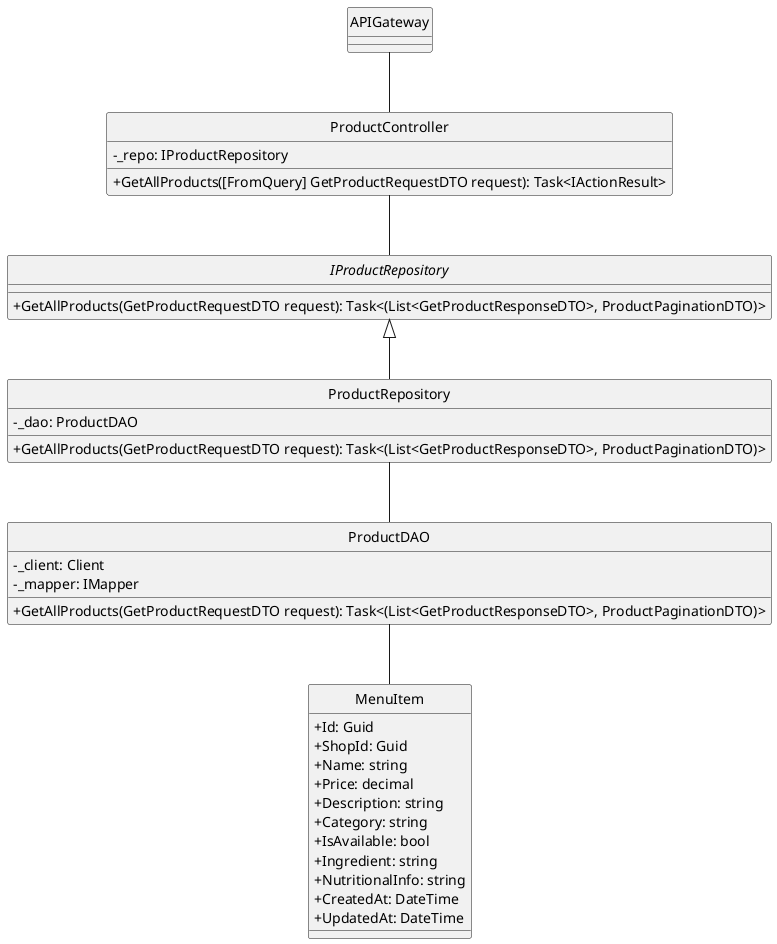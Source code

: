 @startuml
hide circle
skinparam classAttributeIconSize 0
skinparam linetype ortho

class APIGateway {
}
' Controllers
class ProductController {
    - _repo: IProductRepository
    + GetAllProducts([FromQuery] GetProductRequestDTO request): Task<IActionResult>
}

' Repository Interface
interface IProductRepository {
    + GetAllProducts(GetProductRequestDTO request): Task<(List<GetProductResponseDTO>, ProductPaginationDTO)>
}

' Repository Implementation
class ProductRepository {
    - _dao: ProductDAO
    + GetAllProducts(GetProductRequestDTO request): Task<(List<GetProductResponseDTO>, ProductPaginationDTO)>
}

' Data Access Object
class ProductDAO {
    - _client: Client
    - _mapper: IMapper
    + GetAllProducts(GetProductRequestDTO request): Task<(List<GetProductResponseDTO>, ProductPaginationDTO)>
}

' Domain Model
class MenuItem {
    + Id: Guid
    + ShopId: Guid
    + Name: string
    + Price: decimal
    + Description: string
    + Category: string
    + IsAvailable: bool
    + Ingredient: string
    + NutritionalInfo: string
    + CreatedAt: DateTime
    + UpdatedAt: DateTime
}


' Relationships
APIGateway -- ProductController
ProductController -- IProductRepository

IProductRepository <|-- ProductRepository
ProductRepository -- ProductDAO
ProductDAO -- MenuItem

@enduml
